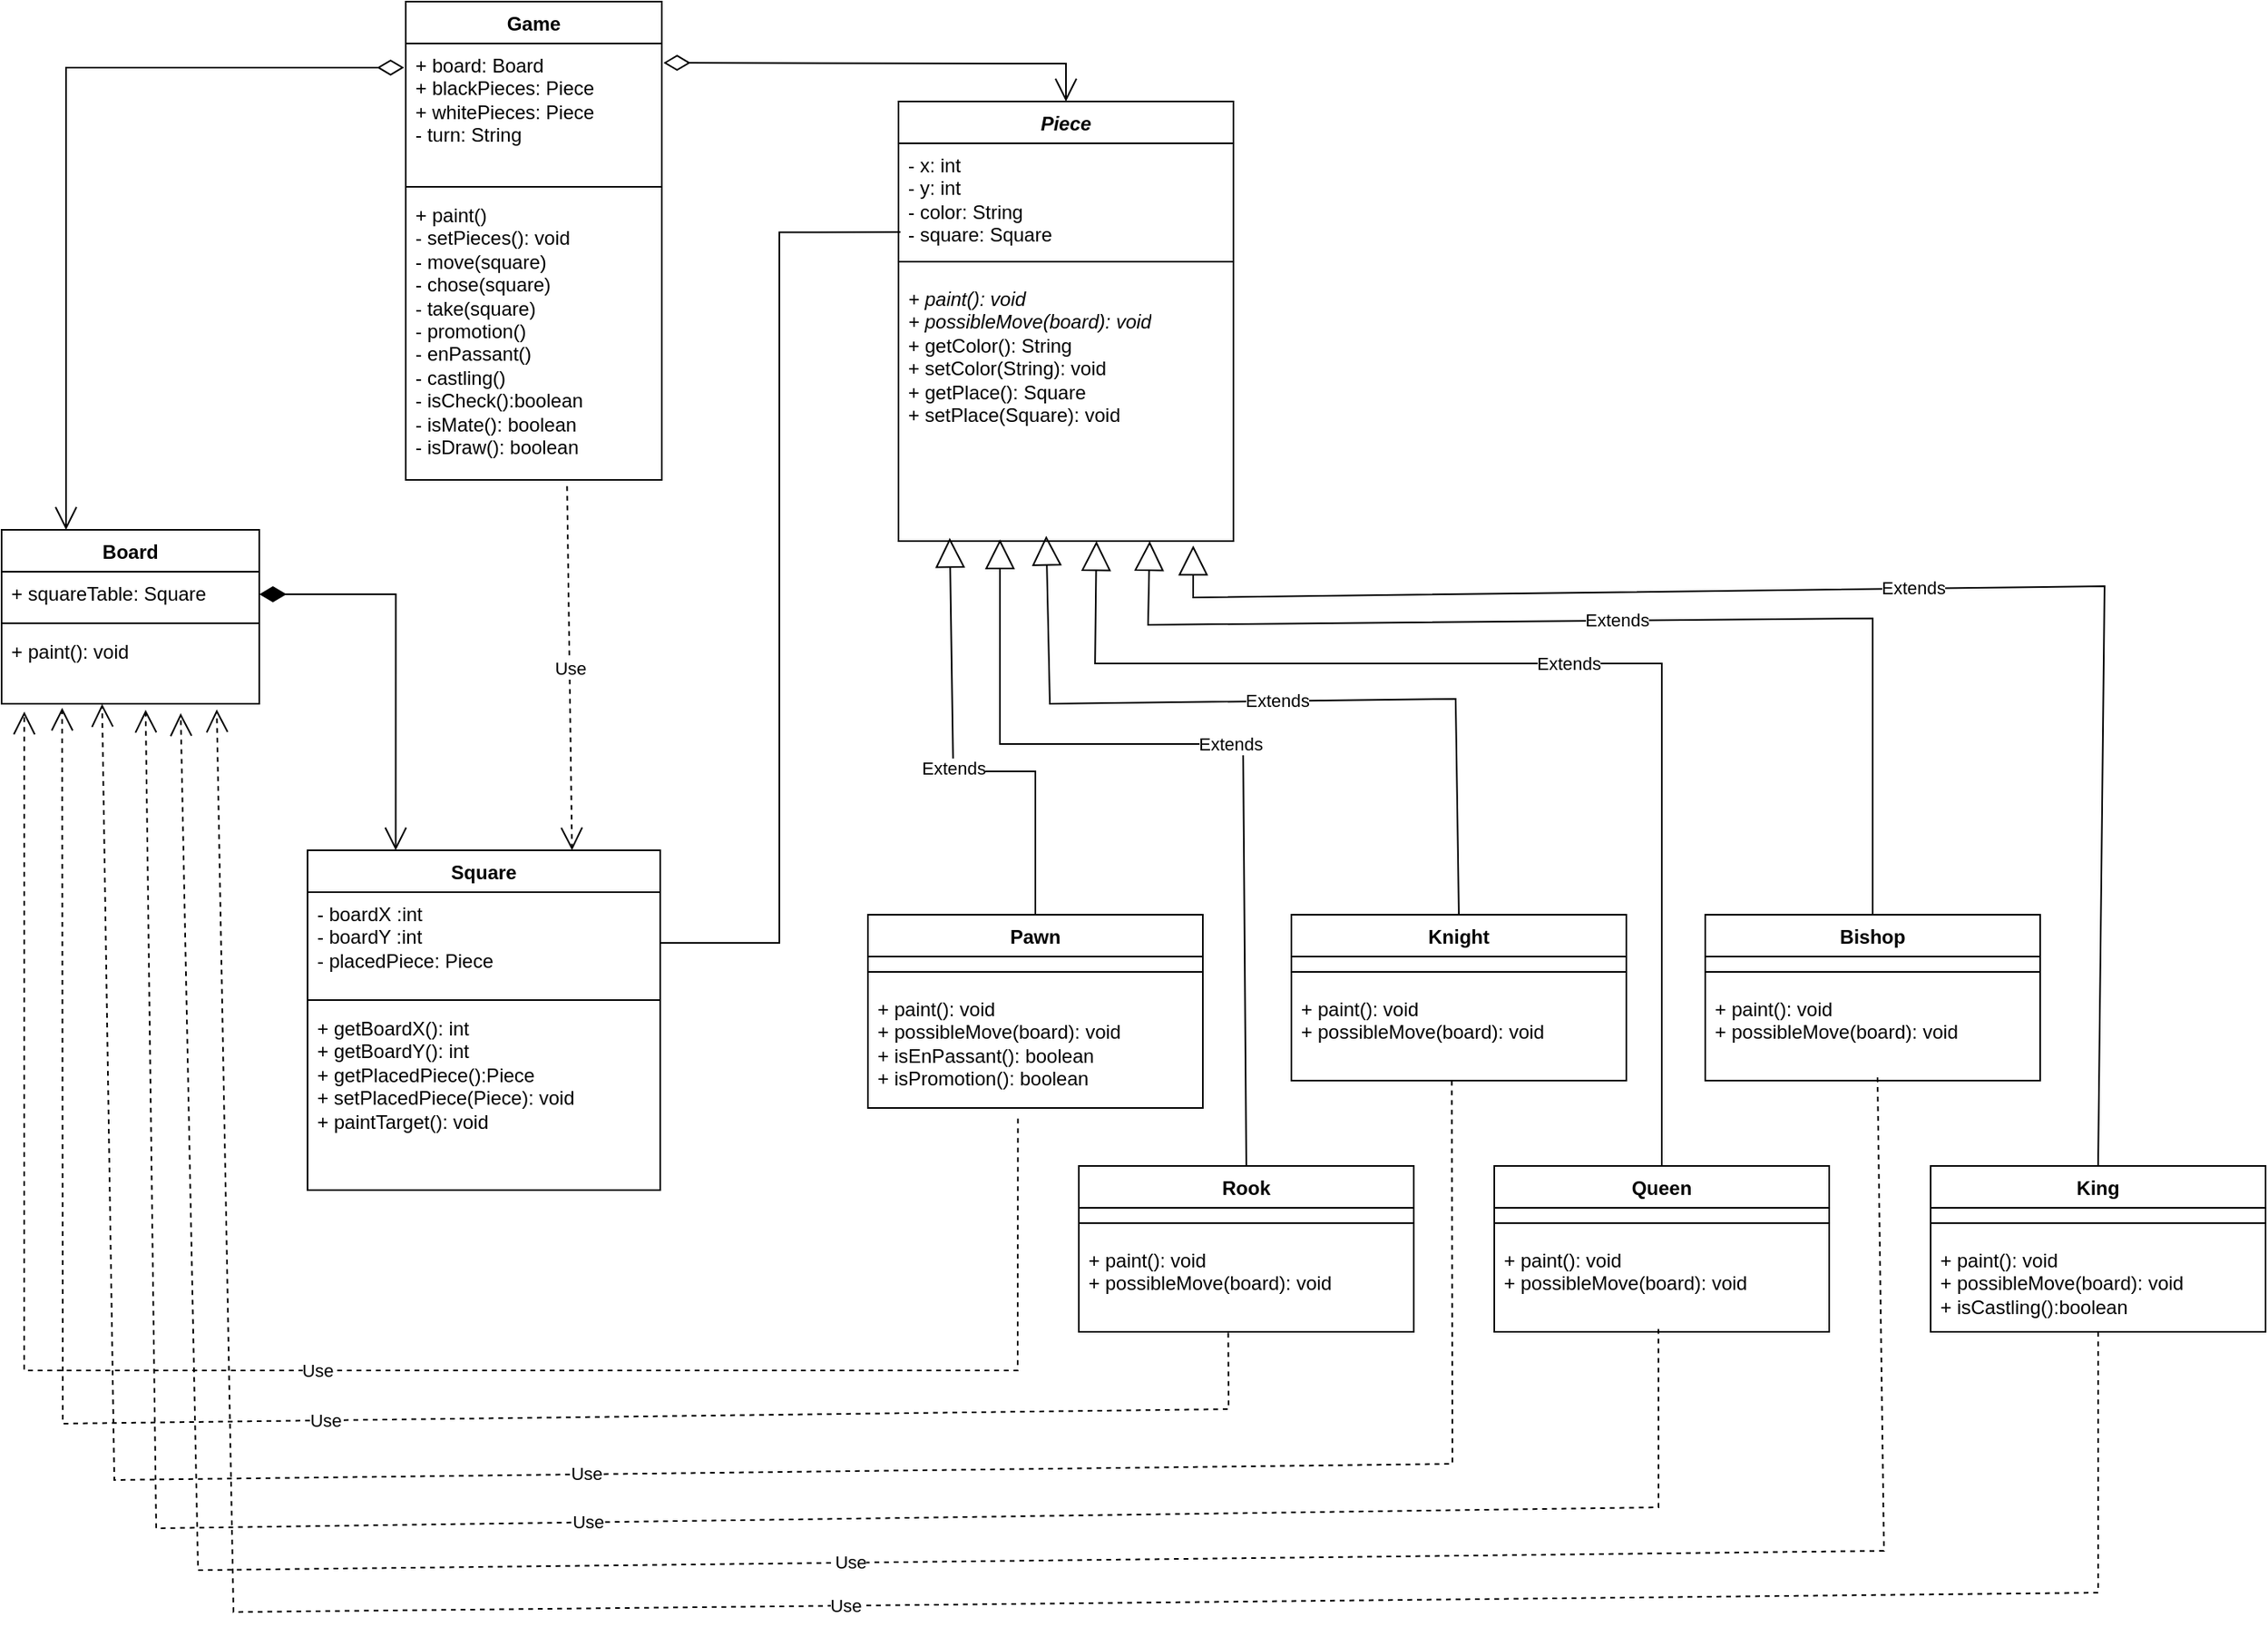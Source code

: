 <mxfile version="22.1.0" type="device">
  <diagram name="Strona-1" id="lPxjEFjSw3zH7uXzjAqR">
    <mxGraphModel dx="1834" dy="782" grid="0" gridSize="10" guides="1" tooltips="1" connect="1" arrows="1" fold="1" page="0" pageScale="1" pageWidth="827" pageHeight="1169" math="0" shadow="0">
      <root>
        <mxCell id="0" />
        <mxCell id="1" parent="0" />
        <mxCell id="n2S3wfH4vNa86HCoFzKA-9" value="Game" style="swimlane;fontStyle=1;align=center;verticalAlign=top;childLayout=stackLayout;horizontal=1;startSize=26;horizontalStack=0;resizeParent=1;resizeParentMax=0;resizeLast=0;collapsible=1;marginBottom=0;whiteSpace=wrap;html=1;" parent="1" vertex="1">
          <mxGeometry x="214" y="104" width="159" height="297" as="geometry" />
        </mxCell>
        <mxCell id="n2S3wfH4vNa86HCoFzKA-10" value="&lt;div&gt;+ board: Board&lt;/div&gt;&lt;div&gt;+ blackPieces: Piece&lt;/div&gt;&lt;div&gt;+ whitePieces: Piece&lt;/div&gt;&lt;div&gt;- turn: String&lt;/div&gt;&lt;div&gt;&lt;br&gt;&lt;/div&gt;" style="text;strokeColor=none;fillColor=none;align=left;verticalAlign=top;spacingLeft=4;spacingRight=4;overflow=hidden;rotatable=0;points=[[0,0.5],[1,0.5]];portConstraint=eastwest;whiteSpace=wrap;html=1;" parent="n2S3wfH4vNa86HCoFzKA-9" vertex="1">
          <mxGeometry y="26" width="159" height="85" as="geometry" />
        </mxCell>
        <mxCell id="n2S3wfH4vNa86HCoFzKA-11" value="" style="line;strokeWidth=1;fillColor=none;align=left;verticalAlign=middle;spacingTop=-1;spacingLeft=3;spacingRight=3;rotatable=0;labelPosition=right;points=[];portConstraint=eastwest;strokeColor=inherit;" parent="n2S3wfH4vNa86HCoFzKA-9" vertex="1">
          <mxGeometry y="111" width="159" height="8" as="geometry" />
        </mxCell>
        <mxCell id="n2S3wfH4vNa86HCoFzKA-12" value="&lt;div&gt;+ paint()&lt;br&gt;&lt;/div&gt;&lt;div&gt;- setPieces(): void&lt;/div&gt;&lt;div&gt;- move(square)&lt;br&gt;&lt;/div&gt;&lt;div&gt;- chose(square)&lt;/div&gt;&lt;div&gt;- take(square)&lt;/div&gt;&lt;div&gt;- promotion()&lt;/div&gt;&lt;div&gt;- enPassant()&lt;/div&gt;&lt;div&gt;- castling()&lt;/div&gt;&lt;div&gt;- isCheck():boolean&lt;/div&gt;&lt;div&gt;- isMate(): boolean&lt;/div&gt;&lt;div&gt;- isDraw(): boolean&lt;br&gt;&lt;/div&gt;&lt;div&gt;&lt;br&gt;&lt;/div&gt;&lt;div&gt;&lt;br&gt;&lt;/div&gt;" style="text;strokeColor=none;fillColor=none;align=left;verticalAlign=top;spacingLeft=4;spacingRight=4;overflow=hidden;rotatable=0;points=[[0,0.5],[1,0.5]];portConstraint=eastwest;whiteSpace=wrap;html=1;" parent="n2S3wfH4vNa86HCoFzKA-9" vertex="1">
          <mxGeometry y="119" width="159" height="178" as="geometry" />
        </mxCell>
        <mxCell id="l461TTctTSyR8mk08ffa-1" value="Board" style="swimlane;fontStyle=1;align=center;verticalAlign=top;childLayout=stackLayout;horizontal=1;startSize=26;horizontalStack=0;resizeParent=1;resizeParentMax=0;resizeLast=0;collapsible=1;marginBottom=0;whiteSpace=wrap;html=1;" parent="1" vertex="1">
          <mxGeometry x="-37" y="432" width="160" height="108" as="geometry" />
        </mxCell>
        <mxCell id="l461TTctTSyR8mk08ffa-2" value="+ squareTable: Square " style="text;strokeColor=none;fillColor=none;align=left;verticalAlign=top;spacingLeft=4;spacingRight=4;overflow=hidden;rotatable=0;points=[[0,0.5],[1,0.5]];portConstraint=eastwest;whiteSpace=wrap;html=1;" parent="l461TTctTSyR8mk08ffa-1" vertex="1">
          <mxGeometry y="26" width="160" height="28" as="geometry" />
        </mxCell>
        <mxCell id="l461TTctTSyR8mk08ffa-3" value="" style="line;strokeWidth=1;fillColor=none;align=left;verticalAlign=middle;spacingTop=-1;spacingLeft=3;spacingRight=3;rotatable=0;labelPosition=right;points=[];portConstraint=eastwest;strokeColor=inherit;" parent="l461TTctTSyR8mk08ffa-1" vertex="1">
          <mxGeometry y="54" width="160" height="8" as="geometry" />
        </mxCell>
        <mxCell id="l461TTctTSyR8mk08ffa-4" value="&lt;div&gt;+ paint(): void&lt;/div&gt;" style="text;strokeColor=none;fillColor=none;align=left;verticalAlign=top;spacingLeft=4;spacingRight=4;overflow=hidden;rotatable=0;points=[[0,0.5],[1,0.5]];portConstraint=eastwest;whiteSpace=wrap;html=1;" parent="l461TTctTSyR8mk08ffa-1" vertex="1">
          <mxGeometry y="62" width="160" height="46" as="geometry" />
        </mxCell>
        <mxCell id="l461TTctTSyR8mk08ffa-5" value="Square" style="swimlane;fontStyle=1;align=center;verticalAlign=top;childLayout=stackLayout;horizontal=1;startSize=26;horizontalStack=0;resizeParent=1;resizeParentMax=0;resizeLast=0;collapsible=1;marginBottom=0;whiteSpace=wrap;html=1;" parent="1" vertex="1">
          <mxGeometry x="153" y="631" width="219" height="211" as="geometry" />
        </mxCell>
        <mxCell id="l461TTctTSyR8mk08ffa-6" value="&lt;div&gt;- boardX :int&lt;/div&gt;&lt;div&gt;- boardY :int&lt;/div&gt;&lt;div&gt;- placedPiece: Piece &lt;br&gt;&lt;/div&gt;" style="text;strokeColor=none;fillColor=none;align=left;verticalAlign=top;spacingLeft=4;spacingRight=4;overflow=hidden;rotatable=0;points=[[0,0.5],[1,0.5]];portConstraint=eastwest;whiteSpace=wrap;html=1;" parent="l461TTctTSyR8mk08ffa-5" vertex="1">
          <mxGeometry y="26" width="219" height="63" as="geometry" />
        </mxCell>
        <mxCell id="l461TTctTSyR8mk08ffa-7" value="" style="line;strokeWidth=1;fillColor=none;align=left;verticalAlign=middle;spacingTop=-1;spacingLeft=3;spacingRight=3;rotatable=0;labelPosition=right;points=[];portConstraint=eastwest;strokeColor=inherit;" parent="l461TTctTSyR8mk08ffa-5" vertex="1">
          <mxGeometry y="89" width="219" height="8" as="geometry" />
        </mxCell>
        <mxCell id="l461TTctTSyR8mk08ffa-8" value="&lt;div&gt;+ getBoardX(): int&lt;br&gt;&lt;/div&gt;&lt;div&gt;+ getBoardY(): int&lt;/div&gt;&lt;div&gt;+ getPlacedPiece():Piece&lt;br&gt;&lt;/div&gt;+ setPlacedPiece(Piece): void&lt;br&gt;&lt;div&gt;+ paintTarget(): void&lt;br&gt;&lt;/div&gt;" style="text;strokeColor=none;fillColor=none;align=left;verticalAlign=top;spacingLeft=4;spacingRight=4;overflow=hidden;rotatable=0;points=[[0,0.5],[1,0.5]];portConstraint=eastwest;whiteSpace=wrap;html=1;" parent="l461TTctTSyR8mk08ffa-5" vertex="1">
          <mxGeometry y="97" width="219" height="114" as="geometry" />
        </mxCell>
        <mxCell id="l461TTctTSyR8mk08ffa-10" value="" style="endArrow=open;html=1;endSize=12;startArrow=diamondThin;startSize=14;startFill=0;edgeStyle=orthogonalEdgeStyle;align=left;verticalAlign=bottom;rounded=0;entryX=0.25;entryY=0;entryDx=0;entryDy=0;fontColor=#000000;exitX=-0.006;exitY=0.176;exitDx=0;exitDy=0;exitPerimeter=0;" parent="1" source="n2S3wfH4vNa86HCoFzKA-10" target="l461TTctTSyR8mk08ffa-1" edge="1">
          <mxGeometry x="-1" y="3" relative="1" as="geometry">
            <mxPoint x="170" y="169" as="sourcePoint" />
            <mxPoint x="180" y="211" as="targetPoint" />
          </mxGeometry>
        </mxCell>
        <mxCell id="l461TTctTSyR8mk08ffa-11" value="" style="endArrow=open;html=1;endSize=12;startArrow=diamondThin;startSize=14;startFill=1;edgeStyle=orthogonalEdgeStyle;align=left;verticalAlign=bottom;rounded=0;exitX=1;exitY=0.5;exitDx=0;exitDy=0;entryX=0.25;entryY=0;entryDx=0;entryDy=0;" parent="1" source="l461TTctTSyR8mk08ffa-2" target="l461TTctTSyR8mk08ffa-5" edge="1">
          <mxGeometry x="-1" y="3" relative="1" as="geometry">
            <mxPoint x="187" y="478" as="sourcePoint" />
            <mxPoint x="347" y="478" as="targetPoint" />
          </mxGeometry>
        </mxCell>
        <mxCell id="l461TTctTSyR8mk08ffa-15" value="&lt;i&gt;Piece&lt;/i&gt;" style="swimlane;fontStyle=1;align=center;verticalAlign=top;childLayout=stackLayout;horizontal=1;startSize=26;horizontalStack=0;resizeParent=1;resizeParentMax=0;resizeLast=0;collapsible=1;marginBottom=0;whiteSpace=wrap;html=1;" parent="1" vertex="1">
          <mxGeometry x="520" y="166" width="208" height="273" as="geometry" />
        </mxCell>
        <mxCell id="l461TTctTSyR8mk08ffa-16" value="&lt;div&gt;- x: int&lt;/div&gt;&lt;div&gt;- y: int&lt;/div&gt;&lt;div&gt;- color: String&lt;/div&gt;&lt;div&gt;- square: Square&lt;br&gt;&lt;/div&gt;&lt;div&gt;&lt;br&gt;&lt;/div&gt;" style="text;strokeColor=none;fillColor=none;align=left;verticalAlign=top;spacingLeft=4;spacingRight=4;overflow=hidden;rotatable=0;points=[[0,0.5],[1,0.5]];portConstraint=eastwest;whiteSpace=wrap;html=1;" parent="l461TTctTSyR8mk08ffa-15" vertex="1">
          <mxGeometry y="26" width="208" height="64" as="geometry" />
        </mxCell>
        <mxCell id="l461TTctTSyR8mk08ffa-17" value="" style="line;strokeWidth=1;fillColor=none;align=left;verticalAlign=middle;spacingTop=-1;spacingLeft=3;spacingRight=3;rotatable=0;labelPosition=right;points=[];portConstraint=eastwest;strokeColor=inherit;" parent="l461TTctTSyR8mk08ffa-15" vertex="1">
          <mxGeometry y="90" width="208" height="19" as="geometry" />
        </mxCell>
        <mxCell id="l461TTctTSyR8mk08ffa-18" value="&lt;div&gt;&lt;i&gt;+ paint(): void&lt;/i&gt;&lt;/div&gt;&lt;div&gt;&lt;i&gt;+ possibleMove(board): void&lt;br&gt;&lt;/i&gt;&lt;/div&gt;&lt;div&gt;+ getColor(): String&lt;br&gt;&lt;/div&gt;&lt;div&gt;+ setColor(String): void&lt;/div&gt;&lt;div&gt;+ getPlace(): Square&lt;/div&gt;&lt;div&gt;+ setPlace(Square): void&lt;br&gt;&lt;/div&gt;" style="text;strokeColor=none;fillColor=none;align=left;verticalAlign=top;spacingLeft=4;spacingRight=4;overflow=hidden;rotatable=0;points=[[0,0.5],[1,0.5]];portConstraint=eastwest;whiteSpace=wrap;html=1;" parent="l461TTctTSyR8mk08ffa-15" vertex="1">
          <mxGeometry y="109" width="208" height="164" as="geometry" />
        </mxCell>
        <mxCell id="l461TTctTSyR8mk08ffa-25" value="Pawn" style="swimlane;fontStyle=1;align=center;verticalAlign=top;childLayout=stackLayout;horizontal=1;startSize=26;horizontalStack=0;resizeParent=1;resizeParentMax=0;resizeLast=0;collapsible=1;marginBottom=0;whiteSpace=wrap;html=1;" parent="1" vertex="1">
          <mxGeometry x="501" y="671" width="208" height="120" as="geometry" />
        </mxCell>
        <mxCell id="l461TTctTSyR8mk08ffa-27" value="" style="line;strokeWidth=1;fillColor=none;align=left;verticalAlign=middle;spacingTop=-1;spacingLeft=3;spacingRight=3;rotatable=0;labelPosition=right;points=[];portConstraint=eastwest;strokeColor=inherit;" parent="l461TTctTSyR8mk08ffa-25" vertex="1">
          <mxGeometry y="26" width="208" height="19" as="geometry" />
        </mxCell>
        <mxCell id="l461TTctTSyR8mk08ffa-28" value="&lt;div&gt;+ paint(): void&lt;/div&gt;&lt;div&gt;+ possibleMove(board): void&lt;br&gt;&lt;/div&gt;&lt;div&gt;+ isEnPassant(): boolean&lt;/div&gt;&lt;div&gt;+ isPromotion(): boolean&lt;br&gt;&lt;/div&gt;&lt;div&gt;&lt;br&gt;&lt;/div&gt;" style="text;strokeColor=none;fillColor=none;align=left;verticalAlign=top;spacingLeft=4;spacingRight=4;overflow=hidden;rotatable=0;points=[[0,0.5],[1,0.5]];portConstraint=eastwest;whiteSpace=wrap;html=1;" parent="l461TTctTSyR8mk08ffa-25" vertex="1">
          <mxGeometry y="45" width="208" height="75" as="geometry" />
        </mxCell>
        <mxCell id="l461TTctTSyR8mk08ffa-30" value="" style="endArrow=open;html=1;endSize=12;startArrow=diamondThin;startSize=14;startFill=0;edgeStyle=orthogonalEdgeStyle;align=left;verticalAlign=bottom;rounded=0;entryX=0.5;entryY=0;entryDx=0;entryDy=0;" parent="1" target="l461TTctTSyR8mk08ffa-15" edge="1">
          <mxGeometry x="-1" y="3" relative="1" as="geometry">
            <mxPoint x="374" y="142" as="sourcePoint" />
            <mxPoint x="653" y="176" as="targetPoint" />
          </mxGeometry>
        </mxCell>
        <mxCell id="l461TTctTSyR8mk08ffa-31" value="" style="endArrow=none;html=1;edgeStyle=orthogonalEdgeStyle;rounded=0;exitX=1;exitY=0.5;exitDx=0;exitDy=0;entryX=0.006;entryY=0.862;entryDx=0;entryDy=0;entryPerimeter=0;" parent="1" source="l461TTctTSyR8mk08ffa-6" target="l461TTctTSyR8mk08ffa-16" edge="1">
          <mxGeometry relative="1" as="geometry">
            <mxPoint x="409" y="548" as="sourcePoint" />
            <mxPoint x="454" y="376" as="targetPoint" />
          </mxGeometry>
        </mxCell>
        <mxCell id="hbcVgmIEa0B6rw4PO7ez-4" value="Use" style="endArrow=open;endSize=12;dashed=1;html=1;rounded=0;entryX=0.75;entryY=0;entryDx=0;entryDy=0;exitX=0.63;exitY=1.022;exitDx=0;exitDy=0;exitPerimeter=0;" parent="1" source="n2S3wfH4vNa86HCoFzKA-12" target="l461TTctTSyR8mk08ffa-5" edge="1">
          <mxGeometry width="160" relative="1" as="geometry">
            <mxPoint x="315" y="367" as="sourcePoint" />
            <mxPoint x="392" y="475" as="targetPoint" />
          </mxGeometry>
        </mxCell>
        <mxCell id="hbcVgmIEa0B6rw4PO7ez-9" value="Knight" style="swimlane;fontStyle=1;align=center;verticalAlign=top;childLayout=stackLayout;horizontal=1;startSize=26;horizontalStack=0;resizeParent=1;resizeParentMax=0;resizeLast=0;collapsible=1;marginBottom=0;whiteSpace=wrap;html=1;" parent="1" vertex="1">
          <mxGeometry x="764" y="671" width="208" height="103" as="geometry" />
        </mxCell>
        <mxCell id="hbcVgmIEa0B6rw4PO7ez-11" value="" style="line;strokeWidth=1;fillColor=none;align=left;verticalAlign=middle;spacingTop=-1;spacingLeft=3;spacingRight=3;rotatable=0;labelPosition=right;points=[];portConstraint=eastwest;strokeColor=inherit;" parent="hbcVgmIEa0B6rw4PO7ez-9" vertex="1">
          <mxGeometry y="26" width="208" height="19" as="geometry" />
        </mxCell>
        <mxCell id="hbcVgmIEa0B6rw4PO7ez-12" value="&lt;div&gt;+ paint(): void&lt;/div&gt;&lt;div&gt;+ possibleMove(board): void&lt;br&gt;&lt;/div&gt;" style="text;strokeColor=none;fillColor=none;align=left;verticalAlign=top;spacingLeft=4;spacingRight=4;overflow=hidden;rotatable=0;points=[[0,0.5],[1,0.5]];portConstraint=eastwest;whiteSpace=wrap;html=1;" parent="hbcVgmIEa0B6rw4PO7ez-9" vertex="1">
          <mxGeometry y="45" width="208" height="58" as="geometry" />
        </mxCell>
        <mxCell id="hbcVgmIEa0B6rw4PO7ez-21" value="Bishop" style="swimlane;fontStyle=1;align=center;verticalAlign=top;childLayout=stackLayout;horizontal=1;startSize=26;horizontalStack=0;resizeParent=1;resizeParentMax=0;resizeLast=0;collapsible=1;marginBottom=0;whiteSpace=wrap;html=1;" parent="1" vertex="1">
          <mxGeometry x="1021" y="671" width="208" height="103" as="geometry" />
        </mxCell>
        <mxCell id="hbcVgmIEa0B6rw4PO7ez-22" value="" style="line;strokeWidth=1;fillColor=none;align=left;verticalAlign=middle;spacingTop=-1;spacingLeft=3;spacingRight=3;rotatable=0;labelPosition=right;points=[];portConstraint=eastwest;strokeColor=inherit;" parent="hbcVgmIEa0B6rw4PO7ez-21" vertex="1">
          <mxGeometry y="26" width="208" height="19" as="geometry" />
        </mxCell>
        <mxCell id="hbcVgmIEa0B6rw4PO7ez-23" value="&lt;div&gt;+ paint(): void&lt;/div&gt;&lt;div&gt;+ possibleMove(board): void&lt;br&gt;&lt;/div&gt;" style="text;strokeColor=none;fillColor=none;align=left;verticalAlign=top;spacingLeft=4;spacingRight=4;overflow=hidden;rotatable=0;points=[[0,0.5],[1,0.5]];portConstraint=eastwest;whiteSpace=wrap;html=1;" parent="hbcVgmIEa0B6rw4PO7ez-21" vertex="1">
          <mxGeometry y="45" width="208" height="58" as="geometry" />
        </mxCell>
        <mxCell id="hbcVgmIEa0B6rw4PO7ez-24" value="Rook" style="swimlane;fontStyle=1;align=center;verticalAlign=top;childLayout=stackLayout;horizontal=1;startSize=26;horizontalStack=0;resizeParent=1;resizeParentMax=0;resizeLast=0;collapsible=1;marginBottom=0;whiteSpace=wrap;html=1;" parent="1" vertex="1">
          <mxGeometry x="632" y="827" width="208" height="103" as="geometry" />
        </mxCell>
        <mxCell id="hbcVgmIEa0B6rw4PO7ez-25" value="" style="line;strokeWidth=1;fillColor=none;align=left;verticalAlign=middle;spacingTop=-1;spacingLeft=3;spacingRight=3;rotatable=0;labelPosition=right;points=[];portConstraint=eastwest;strokeColor=inherit;" parent="hbcVgmIEa0B6rw4PO7ez-24" vertex="1">
          <mxGeometry y="26" width="208" height="19" as="geometry" />
        </mxCell>
        <mxCell id="hbcVgmIEa0B6rw4PO7ez-26" value="&lt;div&gt;+ paint(): void&lt;/div&gt;&lt;div&gt;+ possibleMove(board): void&lt;br&gt;&lt;/div&gt;" style="text;strokeColor=none;fillColor=none;align=left;verticalAlign=top;spacingLeft=4;spacingRight=4;overflow=hidden;rotatable=0;points=[[0,0.5],[1,0.5]];portConstraint=eastwest;whiteSpace=wrap;html=1;" parent="hbcVgmIEa0B6rw4PO7ez-24" vertex="1">
          <mxGeometry y="45" width="208" height="58" as="geometry" />
        </mxCell>
        <mxCell id="hbcVgmIEa0B6rw4PO7ez-27" value="Queen" style="swimlane;fontStyle=1;align=center;verticalAlign=top;childLayout=stackLayout;horizontal=1;startSize=26;horizontalStack=0;resizeParent=1;resizeParentMax=0;resizeLast=0;collapsible=1;marginBottom=0;whiteSpace=wrap;html=1;" parent="1" vertex="1">
          <mxGeometry x="890" y="827" width="208" height="103" as="geometry" />
        </mxCell>
        <mxCell id="hbcVgmIEa0B6rw4PO7ez-28" value="" style="line;strokeWidth=1;fillColor=none;align=left;verticalAlign=middle;spacingTop=-1;spacingLeft=3;spacingRight=3;rotatable=0;labelPosition=right;points=[];portConstraint=eastwest;strokeColor=inherit;" parent="hbcVgmIEa0B6rw4PO7ez-27" vertex="1">
          <mxGeometry y="26" width="208" height="19" as="geometry" />
        </mxCell>
        <mxCell id="hbcVgmIEa0B6rw4PO7ez-29" value="&lt;div&gt;+ paint(): void&lt;/div&gt;&lt;div&gt;+ possibleMove(board): void&lt;br&gt;&lt;/div&gt;" style="text;strokeColor=none;fillColor=none;align=left;verticalAlign=top;spacingLeft=4;spacingRight=4;overflow=hidden;rotatable=0;points=[[0,0.5],[1,0.5]];portConstraint=eastwest;whiteSpace=wrap;html=1;" parent="hbcVgmIEa0B6rw4PO7ez-27" vertex="1">
          <mxGeometry y="45" width="208" height="58" as="geometry" />
        </mxCell>
        <mxCell id="hbcVgmIEa0B6rw4PO7ez-30" value="King" style="swimlane;fontStyle=1;align=center;verticalAlign=top;childLayout=stackLayout;horizontal=1;startSize=26;horizontalStack=0;resizeParent=1;resizeParentMax=0;resizeLast=0;collapsible=1;marginBottom=0;whiteSpace=wrap;html=1;" parent="1" vertex="1">
          <mxGeometry x="1161" y="827" width="208" height="103" as="geometry" />
        </mxCell>
        <mxCell id="hbcVgmIEa0B6rw4PO7ez-31" value="" style="line;strokeWidth=1;fillColor=none;align=left;verticalAlign=middle;spacingTop=-1;spacingLeft=3;spacingRight=3;rotatable=0;labelPosition=right;points=[];portConstraint=eastwest;strokeColor=inherit;" parent="hbcVgmIEa0B6rw4PO7ez-30" vertex="1">
          <mxGeometry y="26" width="208" height="19" as="geometry" />
        </mxCell>
        <mxCell id="hbcVgmIEa0B6rw4PO7ez-32" value="&lt;div&gt;+ paint(): void&lt;/div&gt;&lt;div&gt;+ possibleMove(board): void&lt;/div&gt;&lt;div&gt;+ isCastling():boolean&lt;br&gt;&lt;/div&gt;" style="text;strokeColor=none;fillColor=none;align=left;verticalAlign=top;spacingLeft=4;spacingRight=4;overflow=hidden;rotatable=0;points=[[0,0.5],[1,0.5]];portConstraint=eastwest;whiteSpace=wrap;html=1;" parent="hbcVgmIEa0B6rw4PO7ez-30" vertex="1">
          <mxGeometry y="45" width="208" height="58" as="geometry" />
        </mxCell>
        <mxCell id="hbcVgmIEa0B6rw4PO7ez-33" value="Extends" style="endArrow=block;endSize=16;endFill=0;html=1;rounded=0;exitX=0.5;exitY=0;exitDx=0;exitDy=0;entryX=0.303;entryY=0.993;entryDx=0;entryDy=0;entryPerimeter=0;" parent="1" target="l461TTctTSyR8mk08ffa-18" edge="1">
          <mxGeometry width="160" relative="1" as="geometry">
            <mxPoint x="736.0" y="827" as="sourcePoint" />
            <mxPoint x="580" y="433" as="targetPoint" />
            <Array as="points">
              <mxPoint x="734" y="565" />
              <mxPoint x="583" y="565" />
            </Array>
          </mxGeometry>
        </mxCell>
        <mxCell id="hbcVgmIEa0B6rw4PO7ez-34" value="Extends" style="endArrow=block;endSize=16;endFill=0;html=1;rounded=0;entryX=0.153;entryY=0.988;entryDx=0;entryDy=0;entryPerimeter=0;exitX=0.5;exitY=0;exitDx=0;exitDy=0;" parent="1" source="l461TTctTSyR8mk08ffa-25" target="l461TTctTSyR8mk08ffa-18" edge="1">
          <mxGeometry width="160" relative="1" as="geometry">
            <mxPoint x="609" y="664" as="sourcePoint" />
            <mxPoint x="550.004" y="433.0" as="targetPoint" />
            <Array as="points">
              <mxPoint x="605" y="582" />
              <mxPoint x="554" y="582" />
            </Array>
          </mxGeometry>
        </mxCell>
        <mxCell id="hbcVgmIEa0B6rw4PO7ez-35" value="Extends" style="endArrow=block;endSize=16;endFill=0;html=1;rounded=0;exitX=0.5;exitY=0;exitDx=0;exitDy=0;entryX=0.591;entryY=1;entryDx=0;entryDy=0;entryPerimeter=0;" parent="1" source="hbcVgmIEa0B6rw4PO7ez-27" target="l461TTctTSyR8mk08ffa-18" edge="1">
          <mxGeometry width="160" relative="1" as="geometry">
            <mxPoint x="994" y="825" as="sourcePoint" />
            <mxPoint x="641.998" y="465.996" as="targetPoint" />
            <Array as="points">
              <mxPoint x="994.07" y="578.01" />
              <mxPoint x="994.07" y="515.01" />
              <mxPoint x="642.07" y="515.01" />
            </Array>
          </mxGeometry>
        </mxCell>
        <mxCell id="hbcVgmIEa0B6rw4PO7ez-36" value="Extends" style="endArrow=block;endSize=16;endFill=0;html=1;rounded=0;entryX=0.441;entryY=0.98;entryDx=0;entryDy=0;exitX=0.5;exitY=0;exitDx=0;exitDy=0;entryPerimeter=0;" parent="1" source="hbcVgmIEa0B6rw4PO7ez-9" target="l461TTctTSyR8mk08ffa-18" edge="1">
          <mxGeometry width="160" relative="1" as="geometry">
            <mxPoint x="990" y="583" as="sourcePoint" />
            <mxPoint x="614" y="452" as="targetPoint" />
            <Array as="points">
              <mxPoint x="866" y="537" />
              <mxPoint x="614" y="540" />
            </Array>
          </mxGeometry>
        </mxCell>
        <mxCell id="hbcVgmIEa0B6rw4PO7ez-38" value="Extends" style="endArrow=block;endSize=16;endFill=0;html=1;rounded=0;exitX=0.5;exitY=0;exitDx=0;exitDy=0;entryX=0.75;entryY=1;entryDx=0;entryDy=0;" parent="1" source="hbcVgmIEa0B6rw4PO7ez-21" target="l461TTctTSyR8mk08ffa-15" edge="1">
          <mxGeometry width="160" relative="1" as="geometry">
            <mxPoint x="1322" y="571" as="sourcePoint" />
            <mxPoint x="679" y="462" as="targetPoint" />
            <Array as="points">
              <mxPoint x="1125" y="487" />
              <mxPoint x="675" y="491" />
            </Array>
          </mxGeometry>
        </mxCell>
        <mxCell id="hbcVgmIEa0B6rw4PO7ez-39" value="Extends" style="endArrow=block;endSize=16;endFill=0;html=1;rounded=0;exitX=0.5;exitY=0;exitDx=0;exitDy=0;entryX=0.88;entryY=1.017;entryDx=0;entryDy=0;entryPerimeter=0;" parent="1" source="hbcVgmIEa0B6rw4PO7ez-30" target="l461TTctTSyR8mk08ffa-18" edge="1">
          <mxGeometry width="160" relative="1" as="geometry">
            <mxPoint x="1191" y="522" as="sourcePoint" />
            <mxPoint x="1271" y="388" as="targetPoint" />
            <Array as="points">
              <mxPoint x="1269" y="467" />
              <mxPoint x="703" y="474" />
            </Array>
          </mxGeometry>
        </mxCell>
        <mxCell id="hbcVgmIEa0B6rw4PO7ez-40" value="Use" style="endArrow=open;endSize=12;dashed=1;html=1;rounded=0;exitX=0.448;exitY=1.088;exitDx=0;exitDy=0;exitPerimeter=0;entryX=0.088;entryY=1.106;entryDx=0;entryDy=0;entryPerimeter=0;" parent="1" source="l461TTctTSyR8mk08ffa-28" target="l461TTctTSyR8mk08ffa-4" edge="1">
          <mxGeometry width="160" relative="1" as="geometry">
            <mxPoint x="399" y="953" as="sourcePoint" />
            <mxPoint x="274" y="954" as="targetPoint" />
            <Array as="points">
              <mxPoint x="594" y="954" />
              <mxPoint x="-23" y="954" />
            </Array>
          </mxGeometry>
        </mxCell>
        <mxCell id="hbcVgmIEa0B6rw4PO7ez-44" value="Use" style="endArrow=open;endSize=12;dashed=1;html=1;rounded=0;exitX=0.446;exitY=1.01;exitDx=0;exitDy=0;exitPerimeter=0;entryX=0.235;entryY=1.055;entryDx=0;entryDy=0;entryPerimeter=0;" parent="1" source="hbcVgmIEa0B6rw4PO7ez-26" target="l461TTctTSyR8mk08ffa-4" edge="1">
          <mxGeometry width="160" relative="1" as="geometry">
            <mxPoint x="635" y="1079" as="sourcePoint" />
            <mxPoint x="795" y="1079" as="targetPoint" />
            <Array as="points">
              <mxPoint x="725" y="978" />
              <mxPoint x="1" y="987" />
            </Array>
          </mxGeometry>
        </mxCell>
        <mxCell id="hbcVgmIEa0B6rw4PO7ez-45" value="Use" style="endArrow=open;endSize=12;dashed=1;html=1;rounded=0;exitX=0.479;exitY=1.002;exitDx=0;exitDy=0;exitPerimeter=0;entryX=0.39;entryY=1.004;entryDx=0;entryDy=0;entryPerimeter=0;" parent="1" source="hbcVgmIEa0B6rw4PO7ez-12" target="l461TTctTSyR8mk08ffa-4" edge="1">
          <mxGeometry width="160" relative="1" as="geometry">
            <mxPoint x="823" y="993" as="sourcePoint" />
            <mxPoint x="983" y="993" as="targetPoint" />
            <Array as="points">
              <mxPoint x="864" y="1012" />
              <mxPoint x="33" y="1022" />
            </Array>
          </mxGeometry>
        </mxCell>
        <mxCell id="hbcVgmIEa0B6rw4PO7ez-46" value="Use" style="endArrow=open;endSize=12;dashed=1;html=1;rounded=0;exitX=0.49;exitY=0.97;exitDx=0;exitDy=0;exitPerimeter=0;entryX=0.559;entryY=1.081;entryDx=0;entryDy=0;entryPerimeter=0;" parent="1" source="hbcVgmIEa0B6rw4PO7ez-29" target="l461TTctTSyR8mk08ffa-4" edge="1">
          <mxGeometry width="160" relative="1" as="geometry">
            <mxPoint x="1004" y="1081" as="sourcePoint" />
            <mxPoint x="1164" y="1081" as="targetPoint" />
            <Array as="points">
              <mxPoint x="992" y="1039" />
              <mxPoint x="59" y="1052" />
            </Array>
          </mxGeometry>
        </mxCell>
        <mxCell id="hbcVgmIEa0B6rw4PO7ez-47" value="Use" style="endArrow=open;endSize=12;dashed=1;html=1;rounded=0;entryX=0.695;entryY=1.128;entryDx=0;entryDy=0;entryPerimeter=0;" parent="1" target="l461TTctTSyR8mk08ffa-4" edge="1">
          <mxGeometry width="160" relative="1" as="geometry">
            <mxPoint x="1128" y="772" as="sourcePoint" />
            <mxPoint x="1376" y="1063" as="targetPoint" />
            <Array as="points">
              <mxPoint x="1132" y="1066" />
              <mxPoint x="85" y="1078" />
            </Array>
          </mxGeometry>
        </mxCell>
        <mxCell id="hbcVgmIEa0B6rw4PO7ez-48" value="Use" style="endArrow=open;endSize=12;dashed=1;html=1;rounded=0;exitX=0.5;exitY=1;exitDx=0;exitDy=0;entryX=0.835;entryY=1.077;entryDx=0;entryDy=0;entryPerimeter=0;" parent="1" source="hbcVgmIEa0B6rw4PO7ez-30" target="l461TTctTSyR8mk08ffa-4" edge="1">
          <mxGeometry width="160" relative="1" as="geometry">
            <mxPoint x="1319" y="1106" as="sourcePoint" />
            <mxPoint x="1479" y="1106" as="targetPoint" />
            <Array as="points">
              <mxPoint x="1265" y="1092" />
              <mxPoint x="107" y="1104" />
            </Array>
          </mxGeometry>
        </mxCell>
      </root>
    </mxGraphModel>
  </diagram>
</mxfile>
